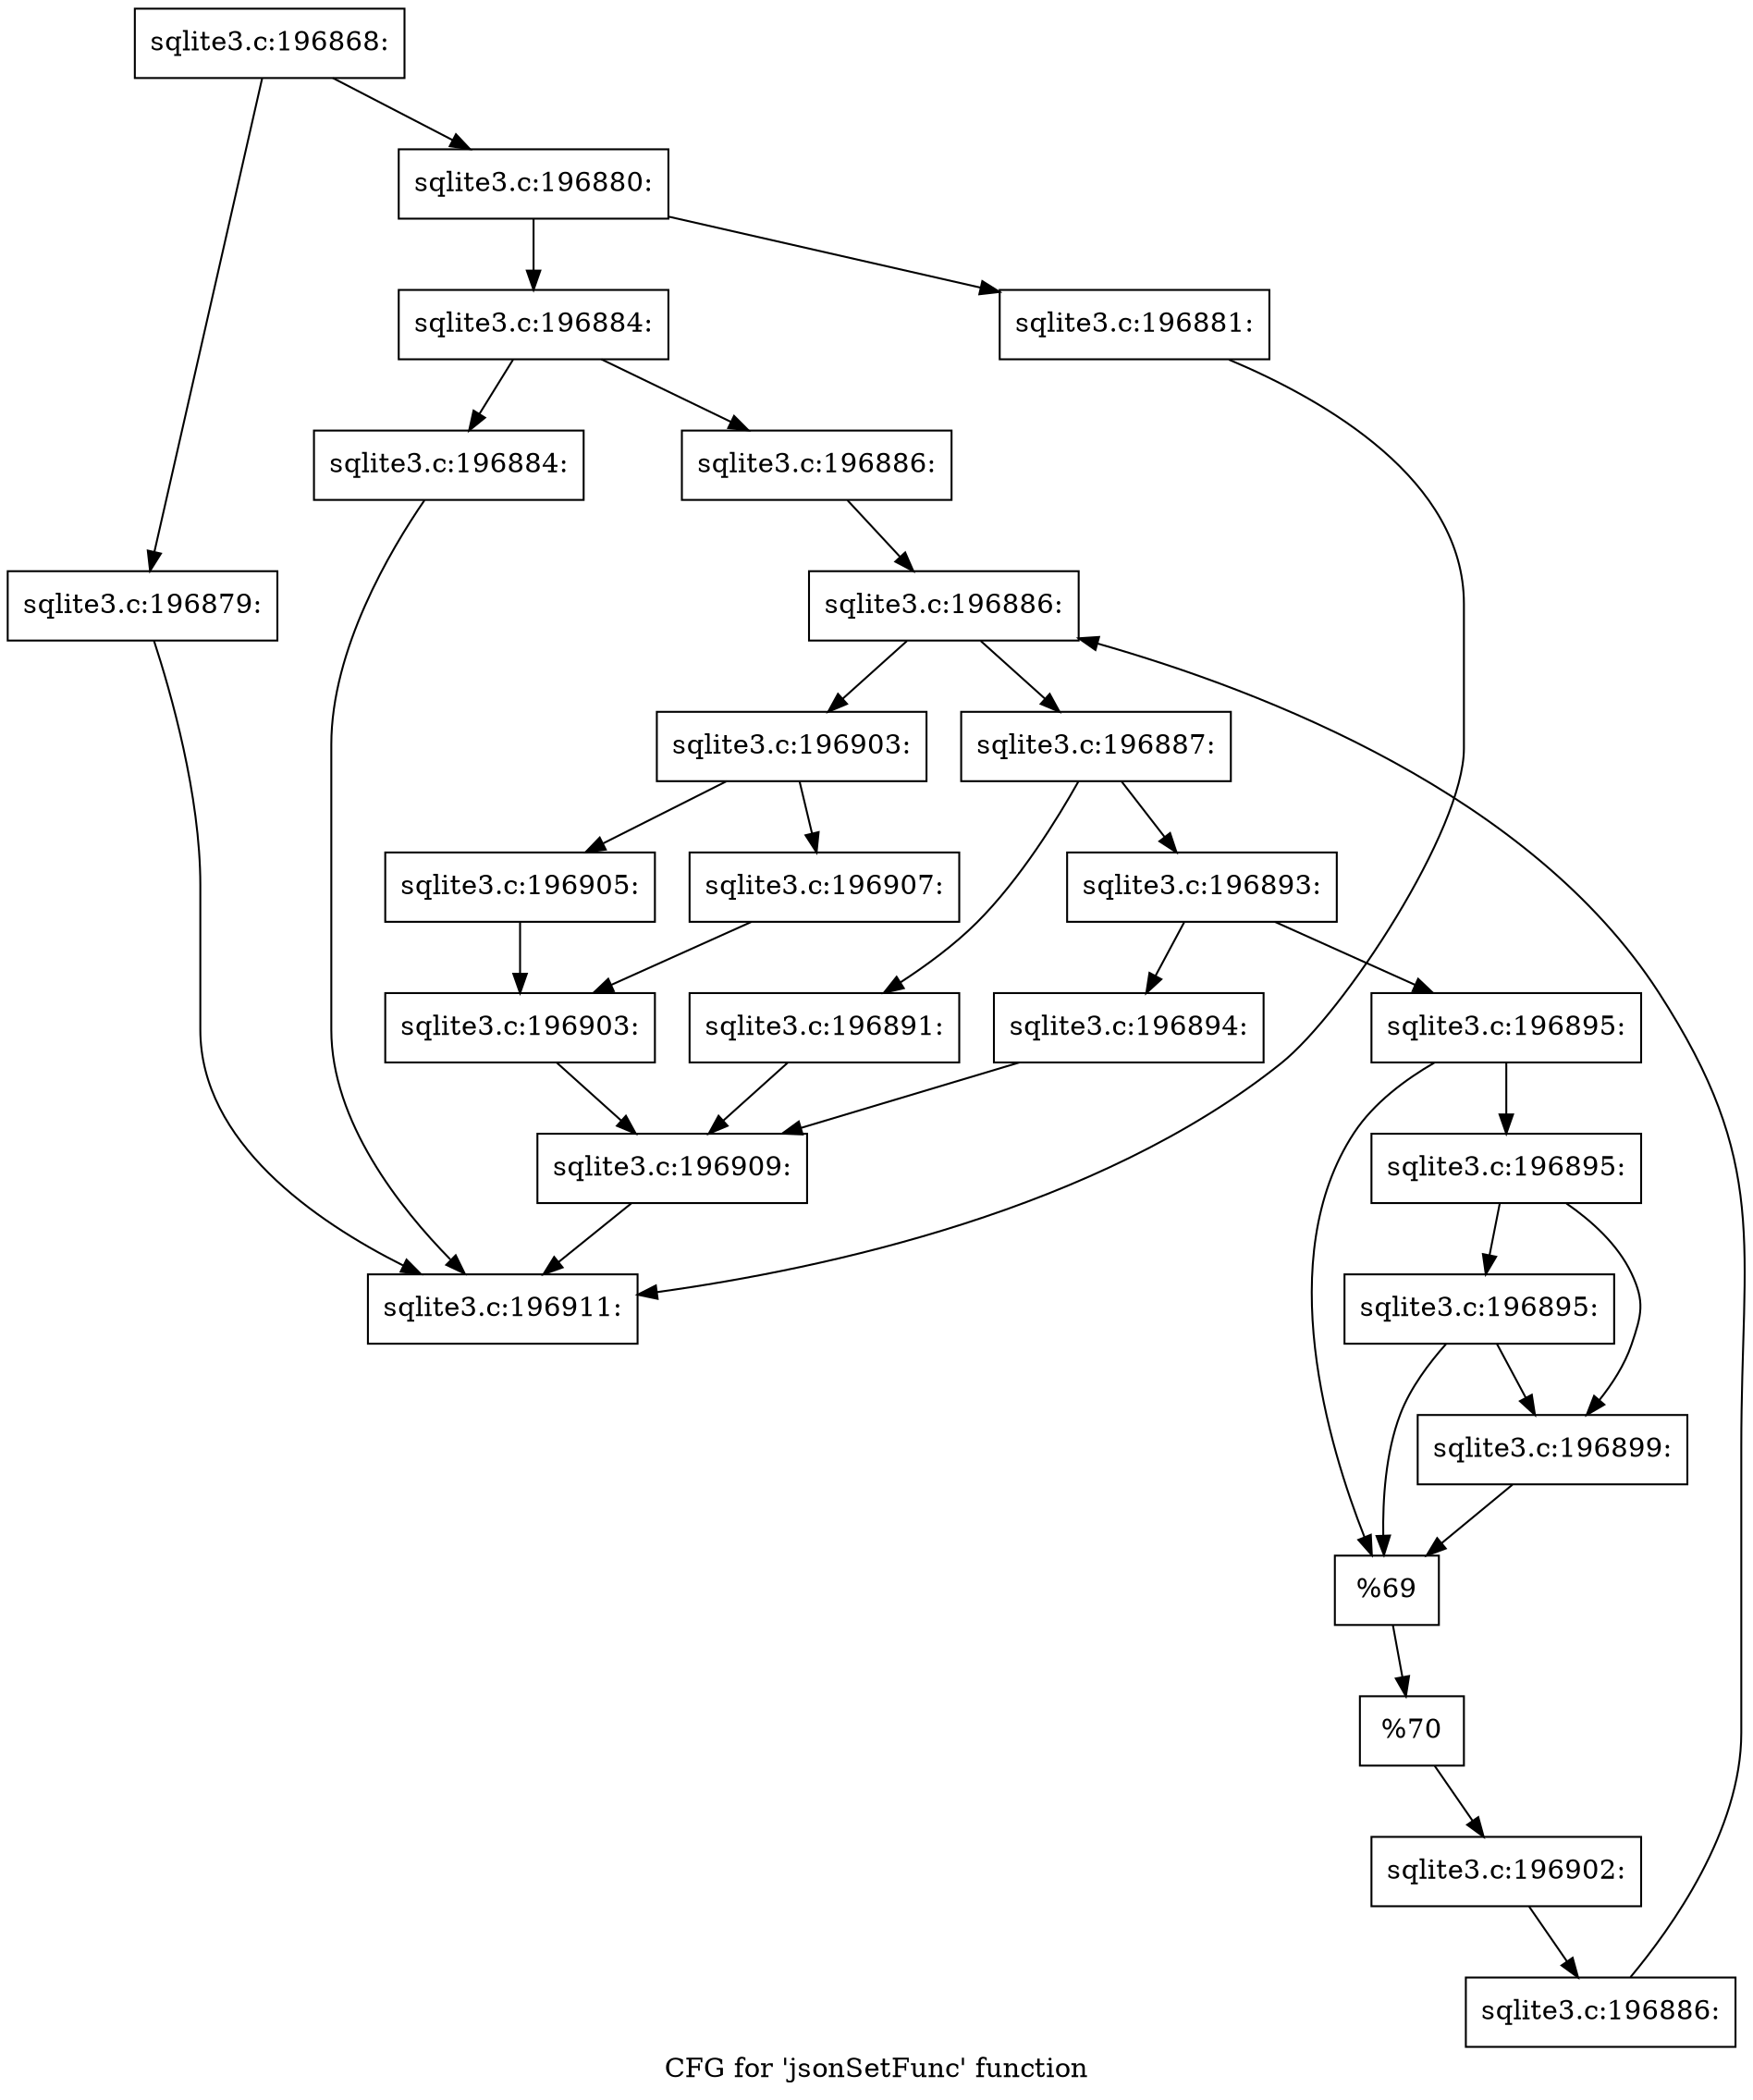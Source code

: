 digraph "CFG for 'jsonSetFunc' function" {
	label="CFG for 'jsonSetFunc' function";

	Node0x55c0f6ddf360 [shape=record,label="{sqlite3.c:196868:}"];
	Node0x55c0f6ddf360 -> Node0x55c0fa8b4a80;
	Node0x55c0f6ddf360 -> Node0x55c0fa8b4ad0;
	Node0x55c0fa8b4a80 [shape=record,label="{sqlite3.c:196879:}"];
	Node0x55c0fa8b4a80 -> Node0x55c0fa8b22d0;
	Node0x55c0fa8b4ad0 [shape=record,label="{sqlite3.c:196880:}"];
	Node0x55c0fa8b4ad0 -> Node0x55c0fa8b4ed0;
	Node0x55c0fa8b4ad0 -> Node0x55c0fa8b4f20;
	Node0x55c0fa8b4ed0 [shape=record,label="{sqlite3.c:196881:}"];
	Node0x55c0fa8b4ed0 -> Node0x55c0fa8b22d0;
	Node0x55c0fa8b4f20 [shape=record,label="{sqlite3.c:196884:}"];
	Node0x55c0fa8b4f20 -> Node0x55c0f6e105a0;
	Node0x55c0fa8b4f20 -> Node0x55c0fa8b5a90;
	Node0x55c0f6e105a0 [shape=record,label="{sqlite3.c:196884:}"];
	Node0x55c0f6e105a0 -> Node0x55c0fa8b22d0;
	Node0x55c0fa8b5a90 [shape=record,label="{sqlite3.c:196886:}"];
	Node0x55c0fa8b5a90 -> Node0x55c0fa8b6940;
	Node0x55c0fa8b6940 [shape=record,label="{sqlite3.c:196886:}"];
	Node0x55c0fa8b6940 -> Node0x55c0fa8b6a80;
	Node0x55c0fa8b6940 -> Node0x55c0fa8b6790;
	Node0x55c0fa8b6a80 [shape=record,label="{sqlite3.c:196887:}"];
	Node0x55c0fa8b6a80 -> Node0x55c0fa8b7760;
	Node0x55c0fa8b6a80 -> Node0x55c0fa8b7800;
	Node0x55c0fa8b7760 [shape=record,label="{sqlite3.c:196891:}"];
	Node0x55c0fa8b7760 -> Node0x55c0fa8b8540;
	Node0x55c0fa8b7800 [shape=record,label="{sqlite3.c:196893:}"];
	Node0x55c0fa8b7800 -> Node0x55c0fa8b8700;
	Node0x55c0fa8b7800 -> Node0x55c0fa8b87a0;
	Node0x55c0fa8b8700 [shape=record,label="{sqlite3.c:196894:}"];
	Node0x55c0fa8b8700 -> Node0x55c0fa8b8540;
	Node0x55c0fa8b87a0 [shape=record,label="{sqlite3.c:196895:}"];
	Node0x55c0fa8b87a0 -> Node0x55c0fa8b8d70;
	Node0x55c0fa8b87a0 -> Node0x55c0fa8b8d20;
	Node0x55c0fa8b8d70 [shape=record,label="{sqlite3.c:196895:}"];
	Node0x55c0fa8b8d70 -> Node0x55c0fa8b8cd0;
	Node0x55c0fa8b8d70 -> Node0x55c0fa8b8fd0;
	Node0x55c0fa8b8fd0 [shape=record,label="{sqlite3.c:196895:}"];
	Node0x55c0fa8b8fd0 -> Node0x55c0fa8b8cd0;
	Node0x55c0fa8b8fd0 -> Node0x55c0fa8b8d20;
	Node0x55c0fa8b8cd0 [shape=record,label="{sqlite3.c:196899:}"];
	Node0x55c0fa8b8cd0 -> Node0x55c0fa8b8d20;
	Node0x55c0fa8b8d20 [shape=record,label="{%69}"];
	Node0x55c0fa8b8d20 -> Node0x55c0fa8b8750;
	Node0x55c0fa8b8750 [shape=record,label="{%70}"];
	Node0x55c0fa8b8750 -> Node0x55c0fa8b77b0;
	Node0x55c0fa8b77b0 [shape=record,label="{sqlite3.c:196902:}"];
	Node0x55c0fa8b77b0 -> Node0x55c0fa8b69f0;
	Node0x55c0fa8b69f0 [shape=record,label="{sqlite3.c:196886:}"];
	Node0x55c0fa8b69f0 -> Node0x55c0fa8b6940;
	Node0x55c0fa8b6790 [shape=record,label="{sqlite3.c:196903:}"];
	Node0x55c0fa8b6790 -> Node0x55c0fa8ba5a0;
	Node0x55c0fa8b6790 -> Node0x55c0fa8ba640;
	Node0x55c0fa8ba5a0 [shape=record,label="{sqlite3.c:196905:}"];
	Node0x55c0fa8ba5a0 -> Node0x55c0fa8ba5f0;
	Node0x55c0fa8ba640 [shape=record,label="{sqlite3.c:196907:}"];
	Node0x55c0fa8ba640 -> Node0x55c0fa8ba5f0;
	Node0x55c0fa8ba5f0 [shape=record,label="{sqlite3.c:196903:}"];
	Node0x55c0fa8ba5f0 -> Node0x55c0fa8b8540;
	Node0x55c0fa8b8540 [shape=record,label="{sqlite3.c:196909:}"];
	Node0x55c0fa8b8540 -> Node0x55c0fa8b22d0;
	Node0x55c0fa8b22d0 [shape=record,label="{sqlite3.c:196911:}"];
}
